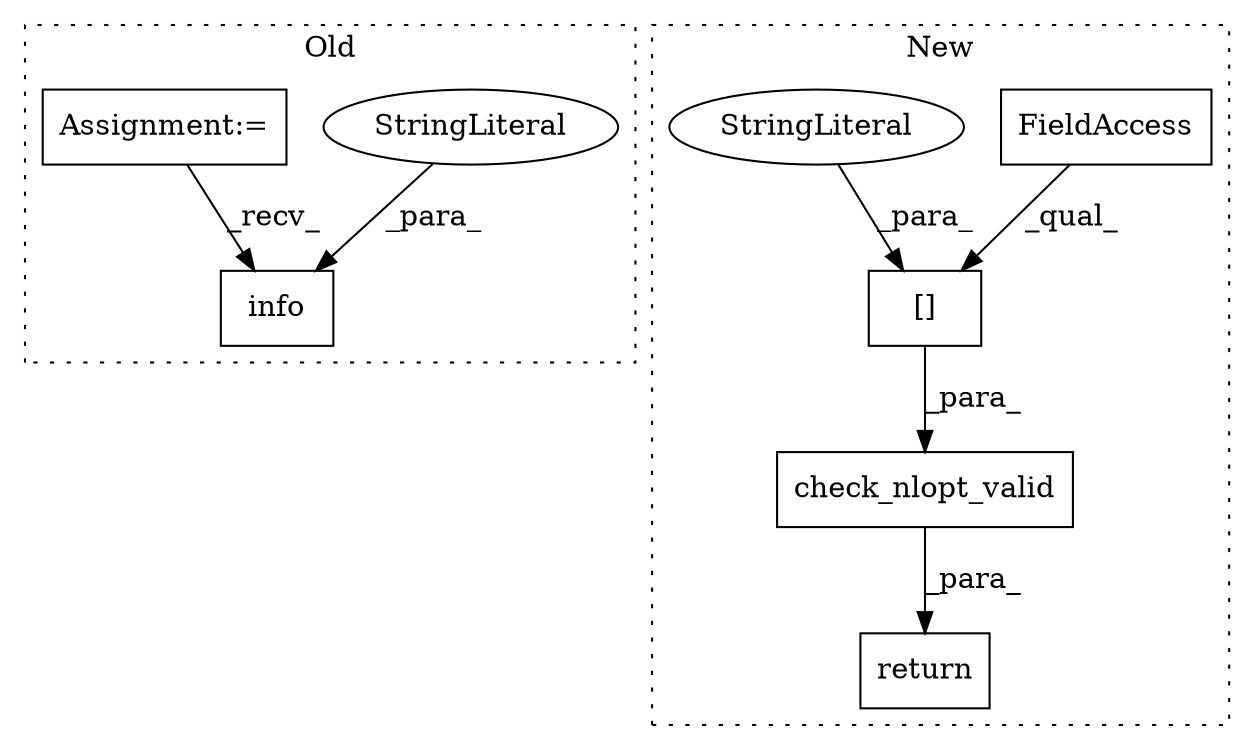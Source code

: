 digraph G {
subgraph cluster0 {
1 [label="info" a="32" s="1262,1335" l="5,1" shape="box"];
6 [label="StringLiteral" a="45" s="1267" l="68" shape="ellipse"];
7 [label="Assignment:=" a="7" s="1059" l="6" shape="box"];
label = "Old";
style="dotted";
}
subgraph cluster1 {
2 [label="check_nlopt_valid" a="32" s="1103,1147" l="18,1" shape="box"];
3 [label="[]" a="2" s="1121,1146" l="19,1" shape="box"];
4 [label="FieldAccess" a="22" s="1121" l="18" shape="box"];
5 [label="StringLiteral" a="45" s="1140" l="6" shape="ellipse"];
8 [label="return" a="41" s="1096" l="7" shape="box"];
label = "New";
style="dotted";
}
2 -> 8 [label="_para_"];
3 -> 2 [label="_para_"];
4 -> 3 [label="_qual_"];
5 -> 3 [label="_para_"];
6 -> 1 [label="_para_"];
7 -> 1 [label="_recv_"];
}